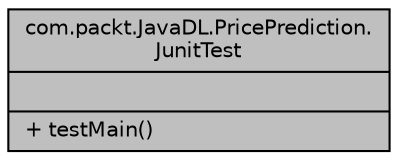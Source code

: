 digraph "com.packt.JavaDL.PricePrediction.JunitTest"
{
  edge [fontname="Helvetica",fontsize="10",labelfontname="Helvetica",labelfontsize="10"];
  node [fontname="Helvetica",fontsize="10",shape=record];
  Node1 [label="{com.packt.JavaDL.PricePrediction.\lJunitTest\n||+ testMain()\l}",height=0.2,width=0.4,color="black", fillcolor="grey75", style="filled", fontcolor="black"];
}
